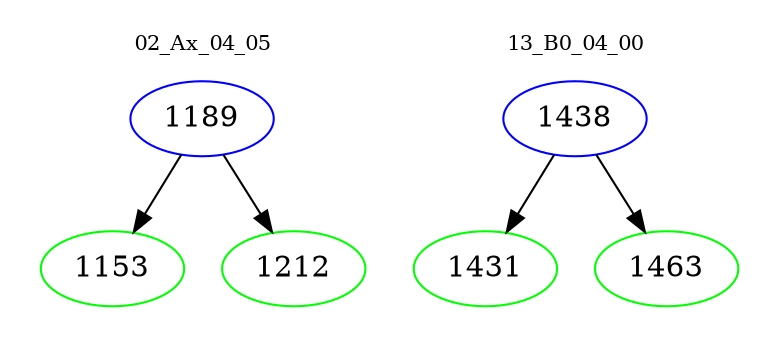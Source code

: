 digraph{
subgraph cluster_0 {
color = white
label = "02_Ax_04_05";
fontsize=10;
T0_1189 [label="1189", color="blue"]
T0_1189 -> T0_1153 [color="black"]
T0_1153 [label="1153", color="green"]
T0_1189 -> T0_1212 [color="black"]
T0_1212 [label="1212", color="green"]
}
subgraph cluster_1 {
color = white
label = "13_B0_04_00";
fontsize=10;
T1_1438 [label="1438", color="blue"]
T1_1438 -> T1_1431 [color="black"]
T1_1431 [label="1431", color="green"]
T1_1438 -> T1_1463 [color="black"]
T1_1463 [label="1463", color="green"]
}
}
